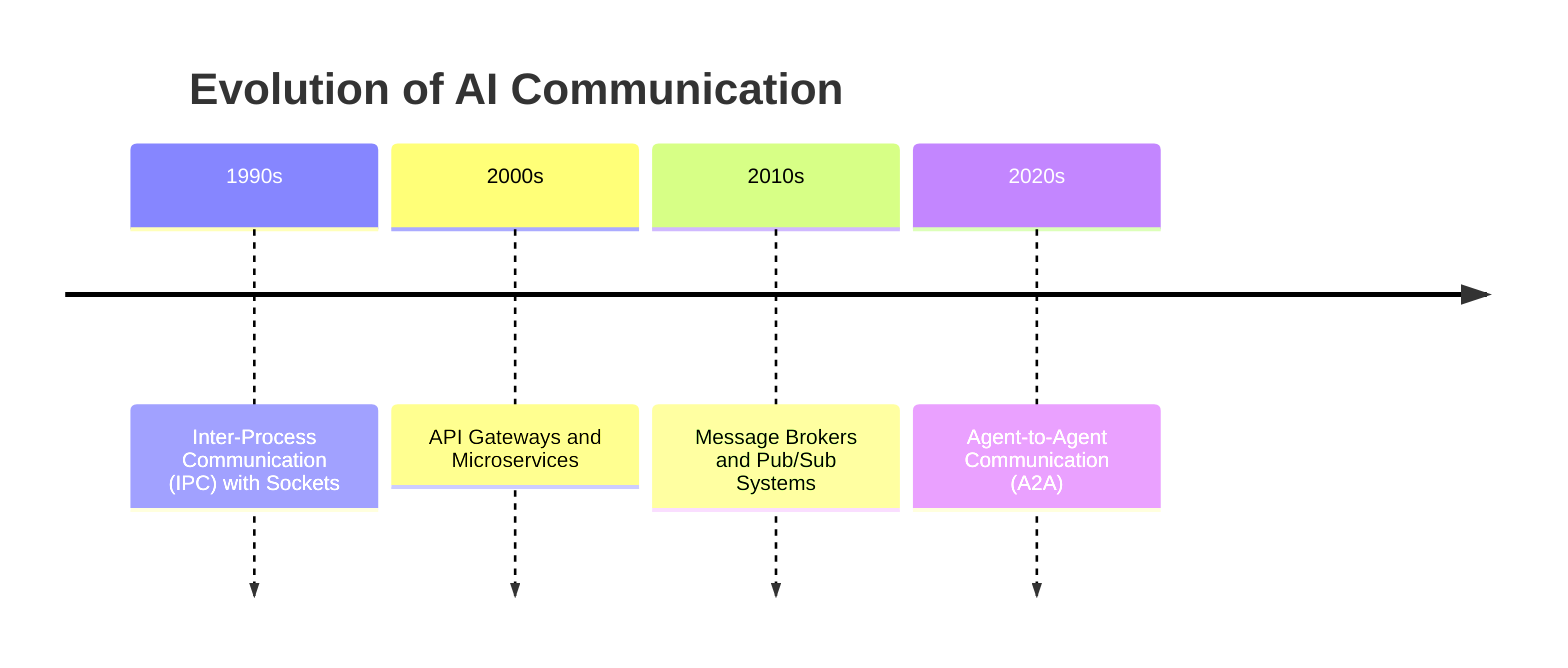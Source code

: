 timeline
    title Evolution of AI Communication
    1990s : Inter-Process Communication (IPC) with Sockets
    2000s : API Gateways and Microservices
    2010s : Message Brokers and Pub/Sub Systems
    2020s : Agent-to-Agent Communication (A2A)